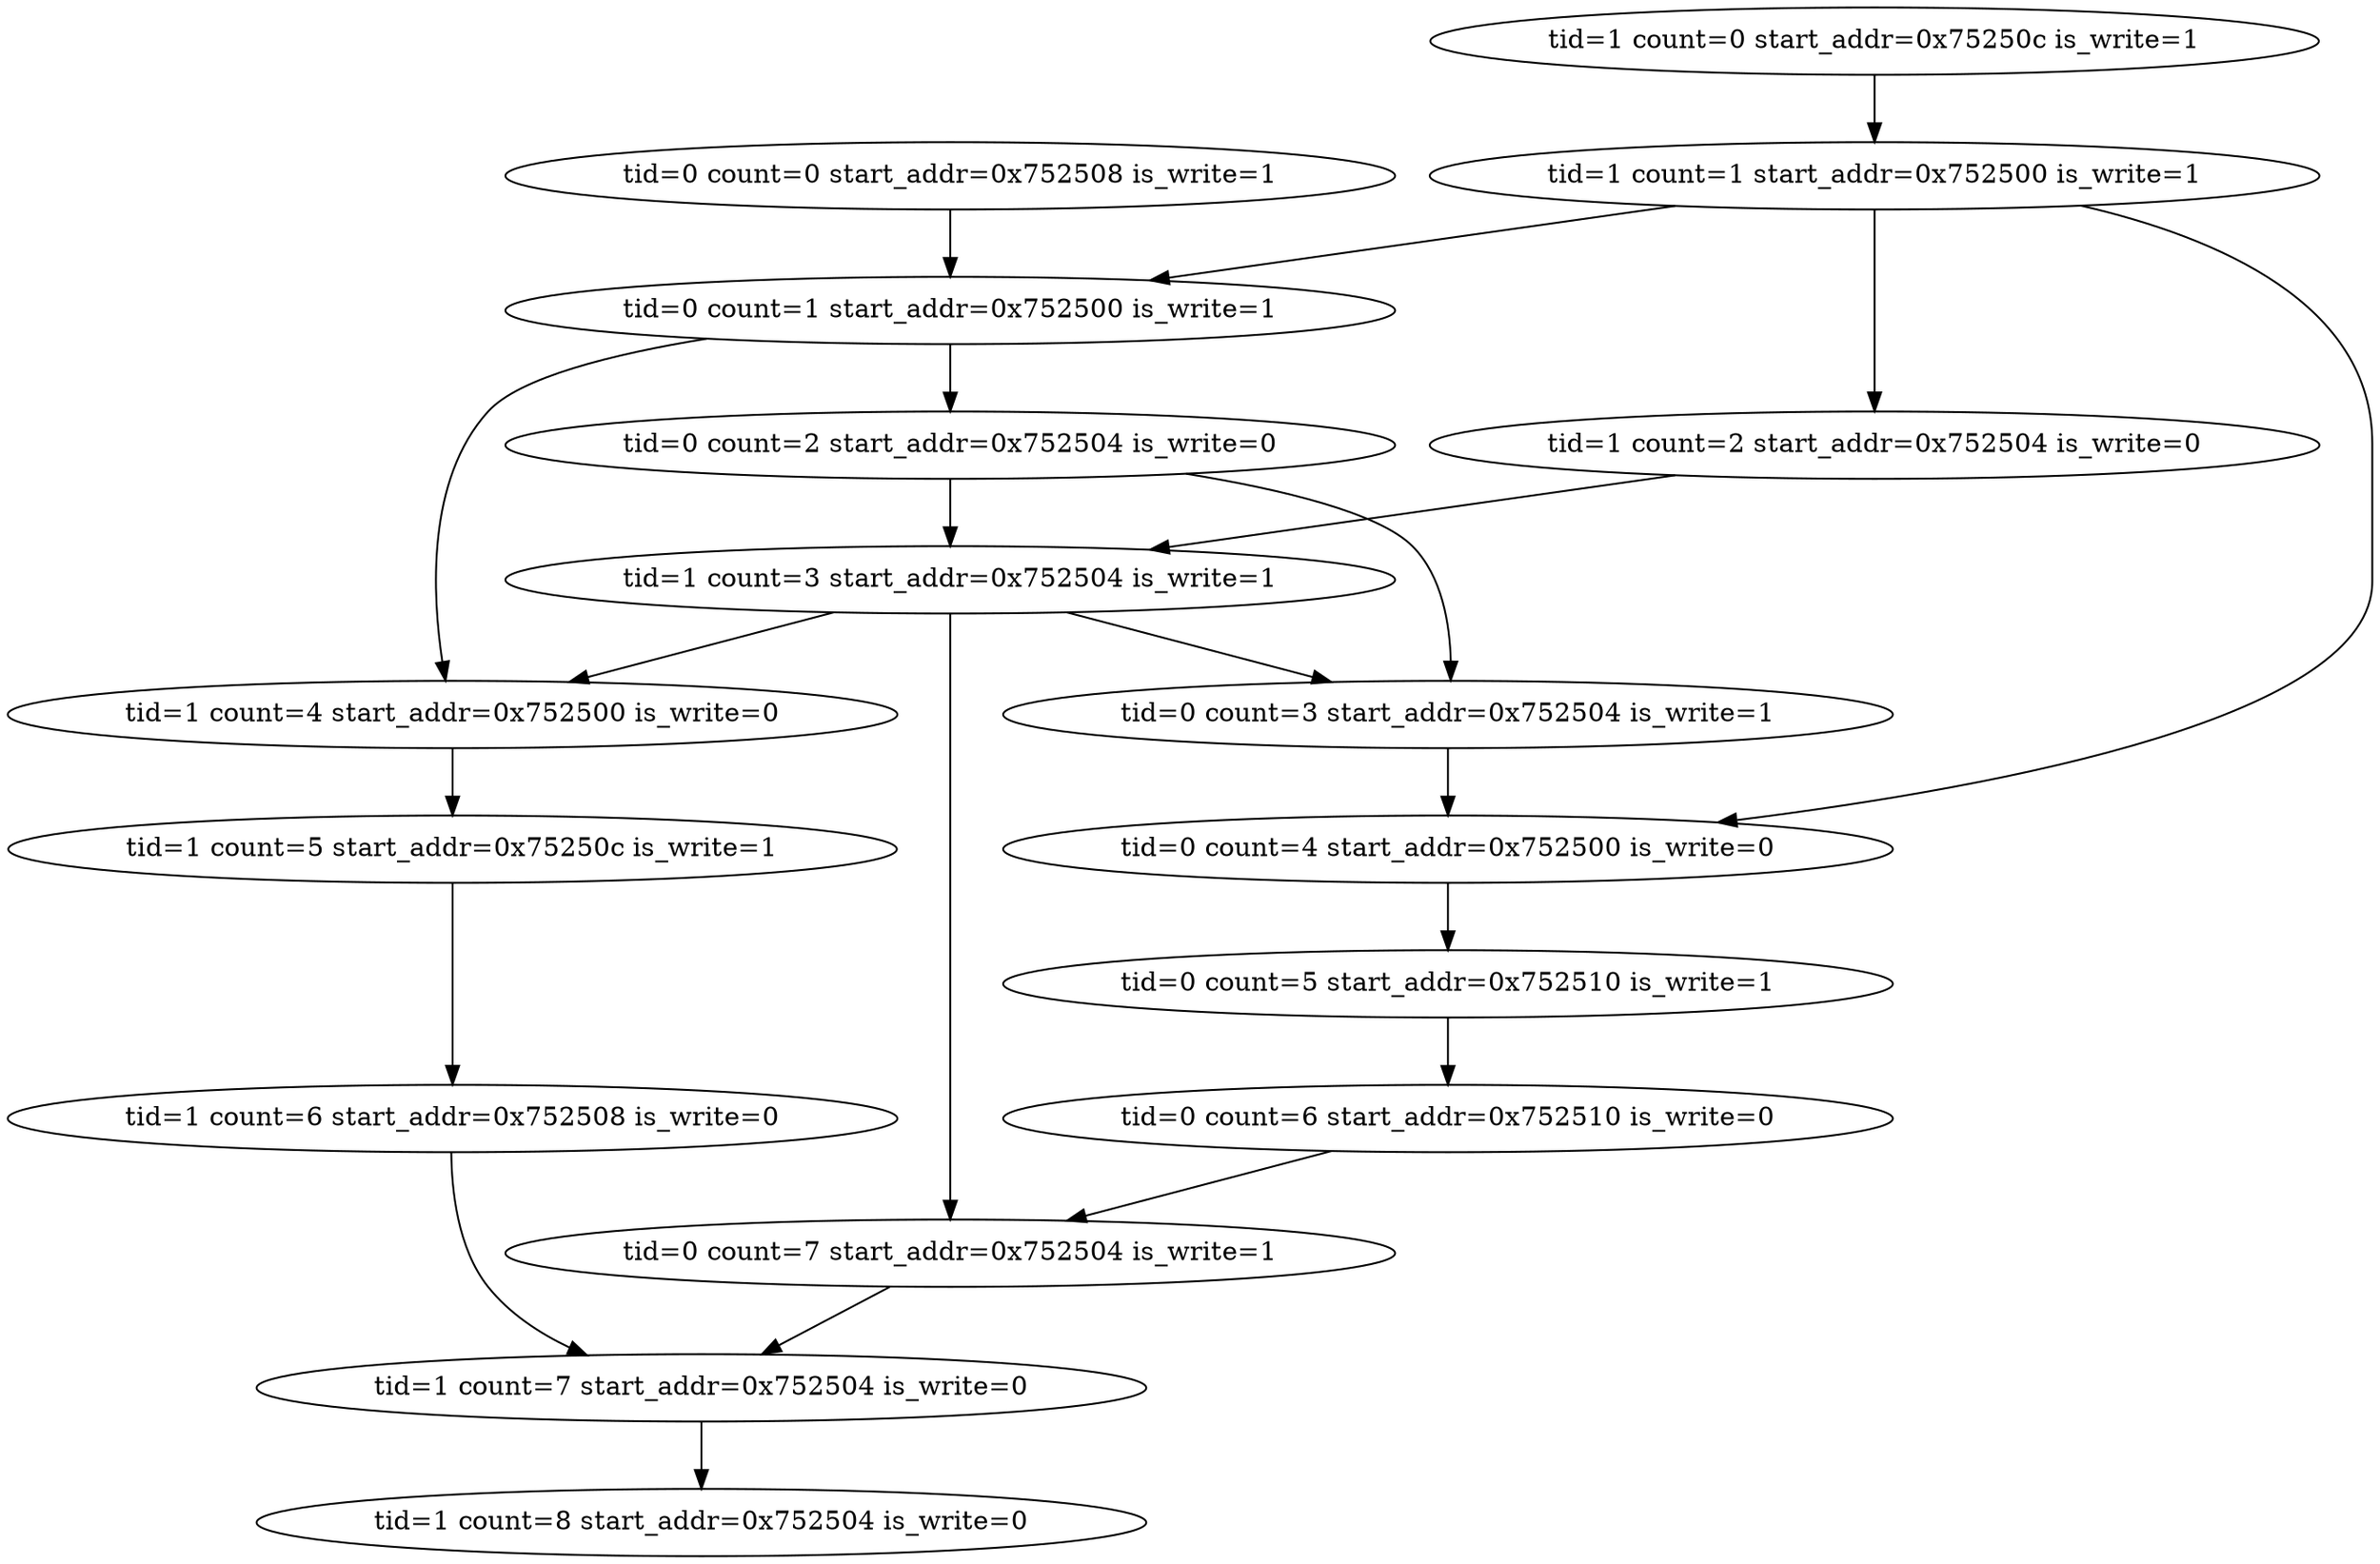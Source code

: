 digraph G {
subgraph t0 {
0 [count=0, is_write=1, label="tid=0 count=0 start_addr=0x752508 is_write=1", start_addr="0x752508", tid=0];
1 [count=1, is_write=1, label="tid=0 count=1 start_addr=0x752500 is_write=1", start_addr="0x752500", tid=0];
2 [count=2, is_write=0, label="tid=0 count=2 start_addr=0x752504 is_write=0", start_addr="0x752504", tid=0];
3 [count=3, is_write=1, label="tid=0 count=3 start_addr=0x752504 is_write=1", start_addr="0x752504", tid=0];
4 [count=4, is_write=0, label="tid=0 count=4 start_addr=0x752500 is_write=0", start_addr="0x752500", tid=0];
5 [count=5, is_write=1, label="tid=0 count=5 start_addr=0x752510 is_write=1", start_addr="0x752510", tid=0];
6 [count=6, is_write=0, label="tid=0 count=6 start_addr=0x752510 is_write=0", start_addr="0x752510", tid=0];
7 [count=7, is_write=1, label="tid=0 count=7 start_addr=0x752504 is_write=1", start_addr="0x752504", tid=0];
}
subgraph t1 {
20 [count=0, is_write=1, label="tid=1 count=0 start_addr=0x75250c is_write=1", start_addr="0x75250c", tid=1];
21 [count=1, is_write=1, label="tid=1 count=1 start_addr=0x752500 is_write=1", start_addr="0x752500", tid=1];
22 [count=2, is_write=0, label="tid=1 count=2 start_addr=0x752504 is_write=0", start_addr="0x752504", tid=1];
23 [count=3, is_write=1, label="tid=1 count=3 start_addr=0x752504 is_write=1", start_addr="0x752504", tid=1];
24 [count=4, is_write=0, label="tid=1 count=4 start_addr=0x752500 is_write=0", start_addr="0x752500", tid=1];
25 [count=5, is_write=1, label="tid=1 count=5 start_addr=0x75250c is_write=1", start_addr="0x75250c", tid=1];
26 [count=6, is_write=0, label="tid=1 count=6 start_addr=0x752508 is_write=0", start_addr="0x752508", tid=1];
27 [count=7, is_write=0, label="tid=1 count=7 start_addr=0x752504 is_write=0", start_addr="0x752504", tid=1];
28 [count=8, is_write=0, label="tid=1 count=8 start_addr=0x752504 is_write=0", start_addr="0x752504", tid=1];
}
0->1 ;
1->2 ;
2->3 ;
3->4 ;
4->5 ;
5->6 ;
6->7 ;
20->21 ;
21->22 ;
22->23 ;
23->24 ;
24->25 ;
25->26 ;
26->27 ;
27->28 ;
1->24 ;
2->23 ;
7->27 ;
21->4 ;
21->1 ;
23->7 ;
23->3 ;
}
